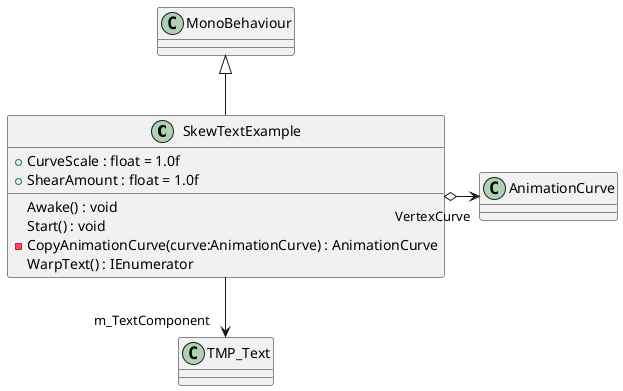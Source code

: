 @startuml
class SkewTextExample {
    + CurveScale : float = 1.0f
    + ShearAmount : float = 1.0f
    Awake() : void
    Start() : void
    - CopyAnimationCurve(curve:AnimationCurve) : AnimationCurve
    WarpText() : IEnumerator
}
MonoBehaviour <|-- SkewTextExample
SkewTextExample --> "m_TextComponent" TMP_Text
SkewTextExample o-> "VertexCurve" AnimationCurve
@enduml
